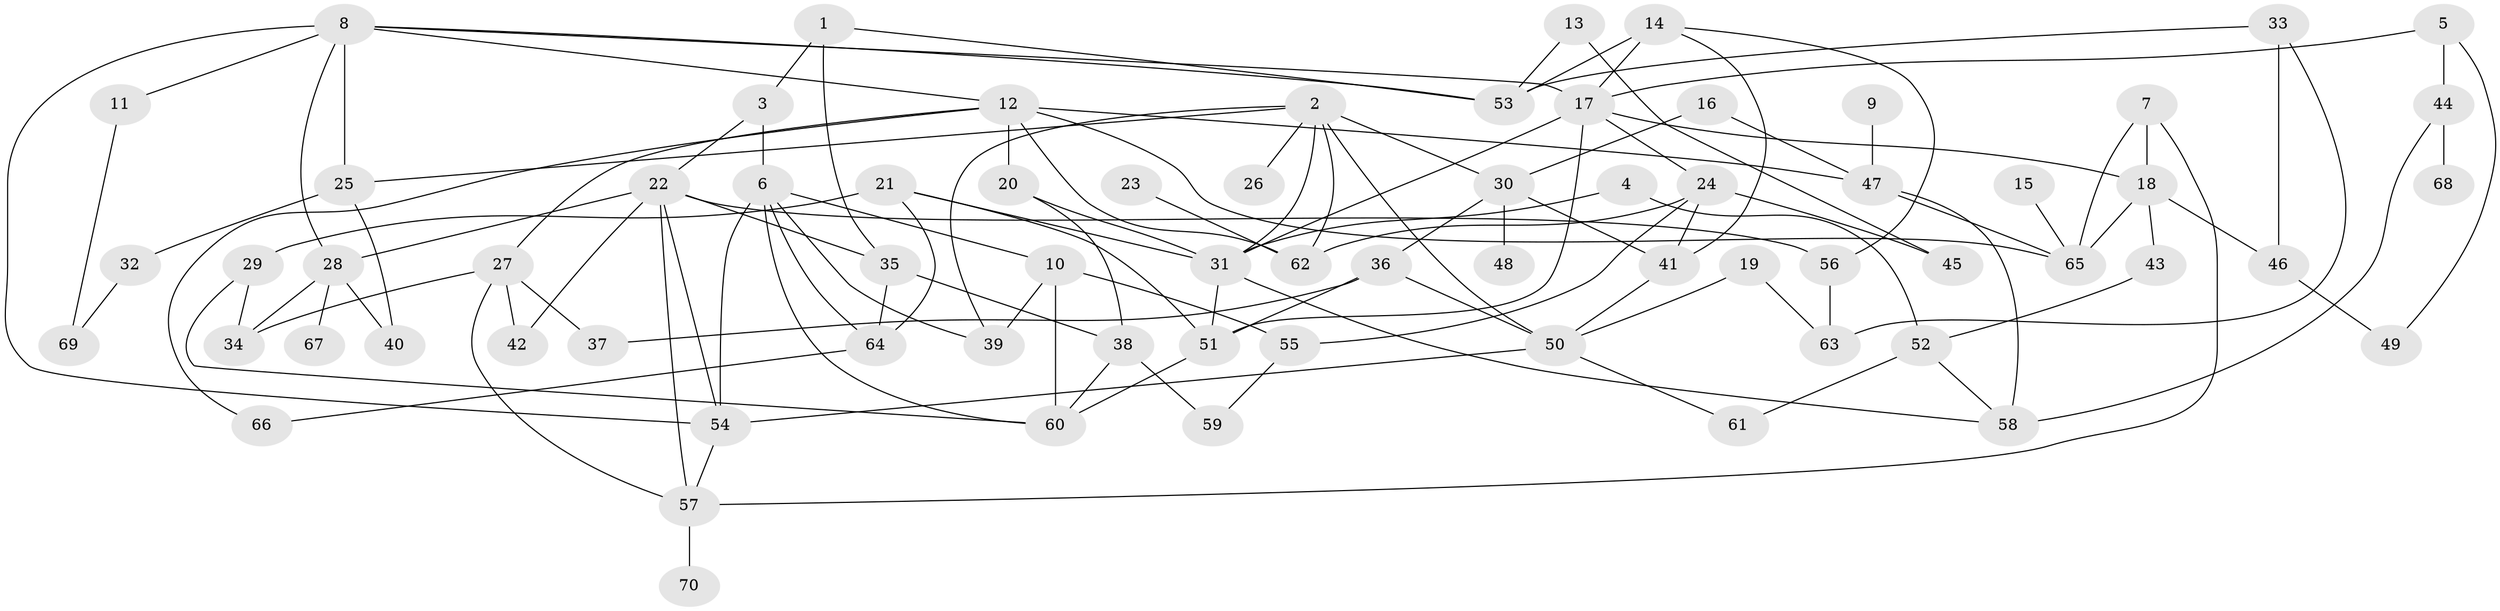 // original degree distribution, {4: 0.15, 6: 0.02857142857142857, 7: 0.03571428571428571, 5: 0.06428571428571428, 3: 0.17142857142857143, 2: 0.35, 9: 0.007142857142857143, 1: 0.19285714285714287}
// Generated by graph-tools (version 1.1) at 2025/00/03/09/25 03:00:56]
// undirected, 70 vertices, 122 edges
graph export_dot {
graph [start="1"]
  node [color=gray90,style=filled];
  1;
  2;
  3;
  4;
  5;
  6;
  7;
  8;
  9;
  10;
  11;
  12;
  13;
  14;
  15;
  16;
  17;
  18;
  19;
  20;
  21;
  22;
  23;
  24;
  25;
  26;
  27;
  28;
  29;
  30;
  31;
  32;
  33;
  34;
  35;
  36;
  37;
  38;
  39;
  40;
  41;
  42;
  43;
  44;
  45;
  46;
  47;
  48;
  49;
  50;
  51;
  52;
  53;
  54;
  55;
  56;
  57;
  58;
  59;
  60;
  61;
  62;
  63;
  64;
  65;
  66;
  67;
  68;
  69;
  70;
  1 -- 3 [weight=1.0];
  1 -- 35 [weight=1.0];
  1 -- 53 [weight=1.0];
  2 -- 25 [weight=1.0];
  2 -- 26 [weight=1.0];
  2 -- 30 [weight=1.0];
  2 -- 31 [weight=1.0];
  2 -- 39 [weight=1.0];
  2 -- 50 [weight=1.0];
  2 -- 62 [weight=1.0];
  3 -- 6 [weight=1.0];
  3 -- 22 [weight=1.0];
  4 -- 31 [weight=1.0];
  4 -- 52 [weight=1.0];
  5 -- 17 [weight=1.0];
  5 -- 44 [weight=1.0];
  5 -- 49 [weight=1.0];
  6 -- 10 [weight=1.0];
  6 -- 39 [weight=1.0];
  6 -- 54 [weight=1.0];
  6 -- 60 [weight=1.0];
  6 -- 64 [weight=1.0];
  7 -- 18 [weight=1.0];
  7 -- 57 [weight=1.0];
  7 -- 65 [weight=1.0];
  8 -- 11 [weight=1.0];
  8 -- 12 [weight=1.0];
  8 -- 17 [weight=1.0];
  8 -- 25 [weight=1.0];
  8 -- 28 [weight=1.0];
  8 -- 53 [weight=1.0];
  8 -- 54 [weight=1.0];
  9 -- 47 [weight=1.0];
  10 -- 39 [weight=1.0];
  10 -- 55 [weight=1.0];
  10 -- 60 [weight=1.0];
  11 -- 69 [weight=1.0];
  12 -- 20 [weight=1.0];
  12 -- 27 [weight=1.0];
  12 -- 47 [weight=1.0];
  12 -- 62 [weight=1.0];
  12 -- 65 [weight=1.0];
  12 -- 66 [weight=1.0];
  13 -- 45 [weight=1.0];
  13 -- 53 [weight=1.0];
  14 -- 17 [weight=1.0];
  14 -- 41 [weight=1.0];
  14 -- 53 [weight=1.0];
  14 -- 56 [weight=1.0];
  15 -- 65 [weight=1.0];
  16 -- 30 [weight=1.0];
  16 -- 47 [weight=1.0];
  17 -- 18 [weight=1.0];
  17 -- 24 [weight=1.0];
  17 -- 31 [weight=2.0];
  17 -- 51 [weight=1.0];
  18 -- 43 [weight=1.0];
  18 -- 46 [weight=1.0];
  18 -- 65 [weight=2.0];
  19 -- 50 [weight=1.0];
  19 -- 63 [weight=1.0];
  20 -- 31 [weight=1.0];
  20 -- 38 [weight=1.0];
  21 -- 29 [weight=2.0];
  21 -- 31 [weight=1.0];
  21 -- 51 [weight=1.0];
  21 -- 64 [weight=1.0];
  22 -- 28 [weight=1.0];
  22 -- 35 [weight=1.0];
  22 -- 42 [weight=1.0];
  22 -- 54 [weight=1.0];
  22 -- 56 [weight=1.0];
  22 -- 57 [weight=1.0];
  23 -- 62 [weight=1.0];
  24 -- 41 [weight=1.0];
  24 -- 45 [weight=1.0];
  24 -- 55 [weight=1.0];
  24 -- 62 [weight=1.0];
  25 -- 32 [weight=1.0];
  25 -- 40 [weight=1.0];
  27 -- 34 [weight=2.0];
  27 -- 37 [weight=1.0];
  27 -- 42 [weight=1.0];
  27 -- 57 [weight=1.0];
  28 -- 34 [weight=1.0];
  28 -- 40 [weight=1.0];
  28 -- 67 [weight=1.0];
  29 -- 34 [weight=1.0];
  29 -- 60 [weight=1.0];
  30 -- 36 [weight=1.0];
  30 -- 41 [weight=1.0];
  30 -- 48 [weight=1.0];
  31 -- 51 [weight=1.0];
  31 -- 58 [weight=1.0];
  32 -- 69 [weight=1.0];
  33 -- 46 [weight=1.0];
  33 -- 53 [weight=1.0];
  33 -- 63 [weight=1.0];
  35 -- 38 [weight=1.0];
  35 -- 64 [weight=1.0];
  36 -- 37 [weight=1.0];
  36 -- 50 [weight=1.0];
  36 -- 51 [weight=1.0];
  38 -- 59 [weight=1.0];
  38 -- 60 [weight=1.0];
  41 -- 50 [weight=1.0];
  43 -- 52 [weight=1.0];
  44 -- 58 [weight=1.0];
  44 -- 68 [weight=2.0];
  46 -- 49 [weight=1.0];
  47 -- 58 [weight=1.0];
  47 -- 65 [weight=1.0];
  50 -- 54 [weight=1.0];
  50 -- 61 [weight=1.0];
  51 -- 60 [weight=1.0];
  52 -- 58 [weight=1.0];
  52 -- 61 [weight=1.0];
  54 -- 57 [weight=1.0];
  55 -- 59 [weight=1.0];
  56 -- 63 [weight=1.0];
  57 -- 70 [weight=1.0];
  64 -- 66 [weight=1.0];
}
